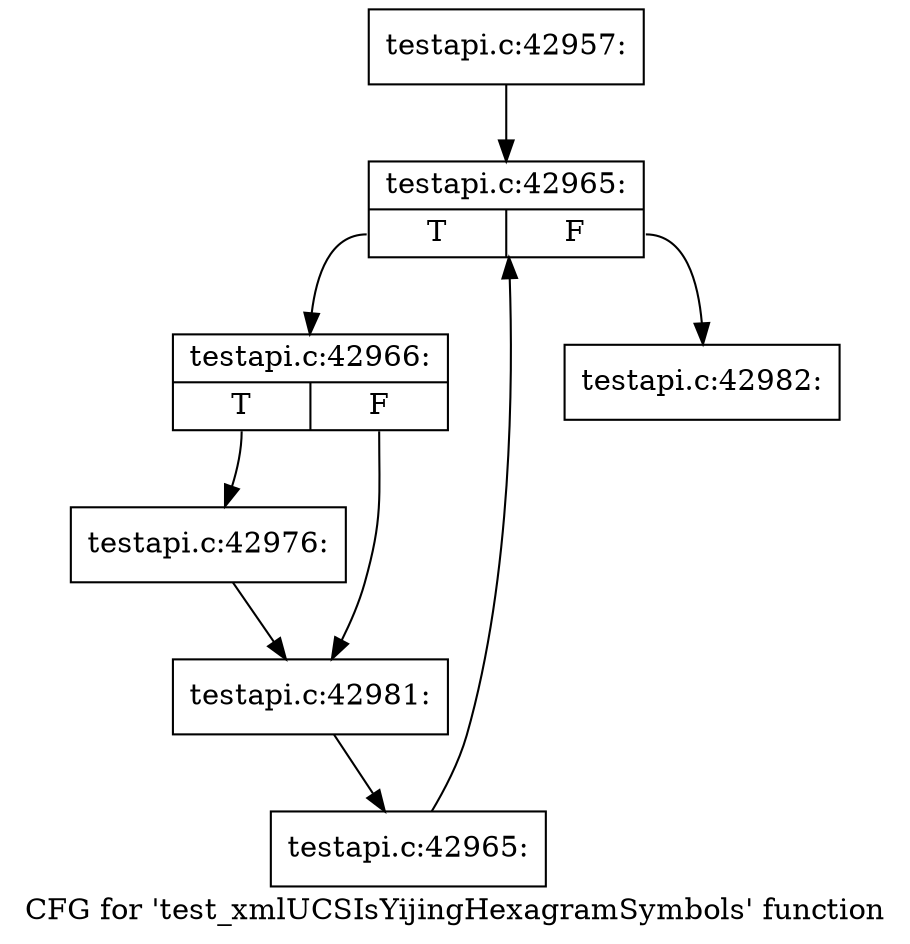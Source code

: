 digraph "CFG for 'test_xmlUCSIsYijingHexagramSymbols' function" {
	label="CFG for 'test_xmlUCSIsYijingHexagramSymbols' function";

	Node0x57d91a0 [shape=record,label="{testapi.c:42957:}"];
	Node0x57d91a0 -> Node0x57e0b70;
	Node0x57e0b70 [shape=record,label="{testapi.c:42965:|{<s0>T|<s1>F}}"];
	Node0x57e0b70:s0 -> Node0x57e0e50;
	Node0x57e0b70:s1 -> Node0x57e09d0;
	Node0x57e0e50 [shape=record,label="{testapi.c:42966:|{<s0>T|<s1>F}}"];
	Node0x57e0e50:s0 -> Node0x57e1cb0;
	Node0x57e0e50:s1 -> Node0x57e1fe0;
	Node0x57e1cb0 [shape=record,label="{testapi.c:42976:}"];
	Node0x57e1cb0 -> Node0x57e1fe0;
	Node0x57e1fe0 [shape=record,label="{testapi.c:42981:}"];
	Node0x57e1fe0 -> Node0x57e0dc0;
	Node0x57e0dc0 [shape=record,label="{testapi.c:42965:}"];
	Node0x57e0dc0 -> Node0x57e0b70;
	Node0x57e09d0 [shape=record,label="{testapi.c:42982:}"];
}
